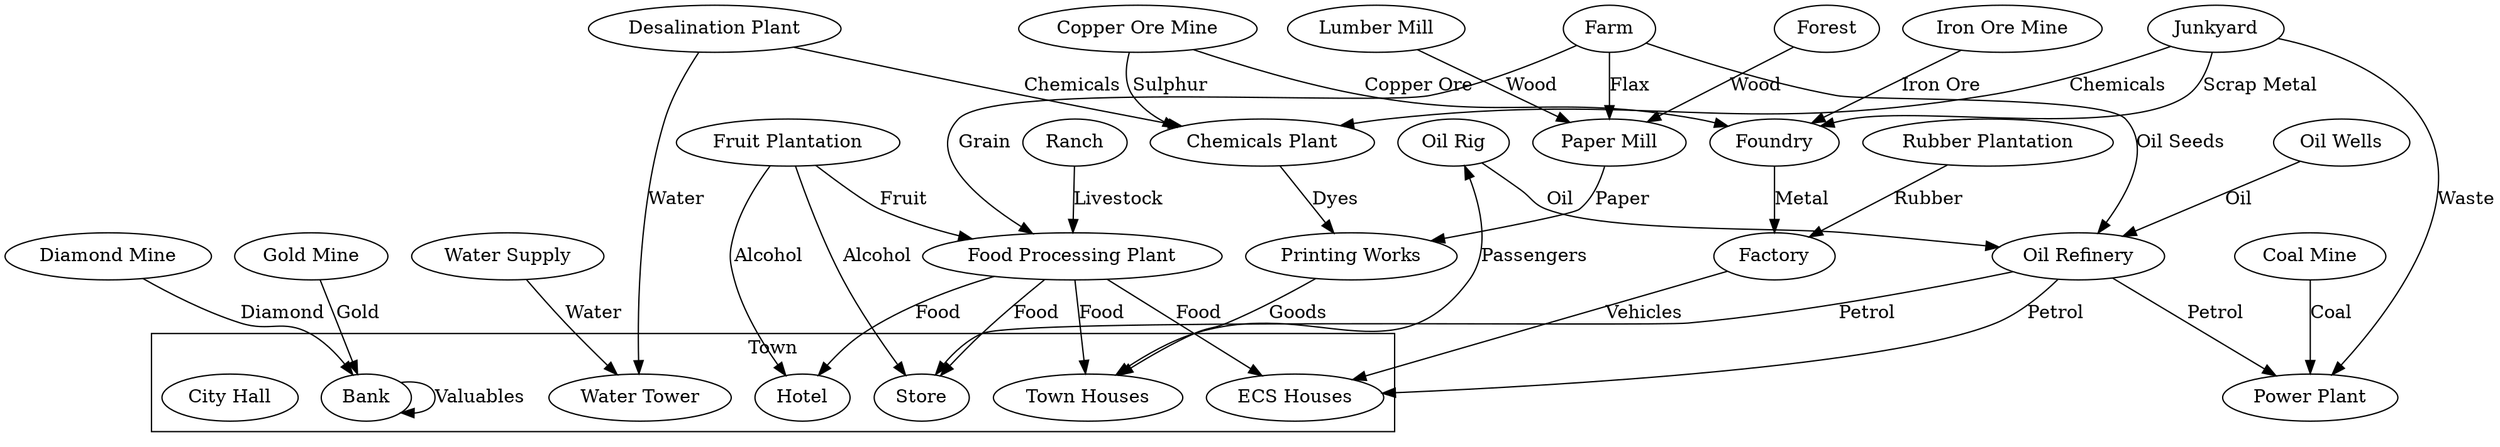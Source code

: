 strict digraph {
    compound=true
    subgraph cluster_city {
        label = "Town"
        Hotel
        "ECS Houses"
        "Town Houses" [ shape=ellipse]
        "Store"
        "Bank"
        "Water Tower"
        "City Hall"
    }
    "Coal Mine" [ shape=ellipse]
    "Power Plant" [ shape=ellipse]
    "Coal Mine" -> "Power Plant" [ label = "Coal"]
    "Oil Wells" [ shape=ellipse]
    "Oil Rig" [ shape=ellipse]
    "Oil Refinery" [ shape=ellipse]
    "Oil Wells" -> "Oil Refinery" [label = Oil]
    "Oil Rig" -> "Oil Refinery" [label = Oil]
    "Farm" [ shape=ellipse]
    "Factory"
    "Forest"
    "Lumber Mill"
    "Iron Ore Mine"
    "Foundry"
    "Paper Mill"
    "Iron Ore Mine" -> "Foundry" [label = "Iron Ore"]
    "Lumber Mill" -> "Paper Mill" [label = "Wood"]
    Forest -> "Paper Mill" [label = "Wood"]
    Farm -> "Paper Mill"  [label = "Flax"]
    "Foundry" -> Factory [label = "Metal"]
    "Food Processing Plant"
    Farm -> "Food Processing Plant"  [label = "Grain"]
    "Food Processing Plant" -> "Town Houses" [label = "Food"]
    "Copper Ore Mine"
    "Copper Ore Mine" -> "Foundry" [label = "Copper Ore"]
    "Fruit Plantation"
    "Oil Refinery" -> "Store" [label = "Petrol"]
    "Fruit Plantation" "Oil Refinery"
    "Fruit Plantation" -> "Food Processing Plant" [label = "Fruit"]
    "Food Processing Plant" -> "ECS Houses"  [label = "Food"]
    "Oil Refinery" -> "ECS Houses" [label = "Petrol"]
    "Food Processing Plant" -> Hotel [label = "Food"]
    "Rubber Plantation"
    "Rubber Plantation" Factory
    "Ranch"
    Ranch -> "Food Processing Plant" [label="Livestock"]
    "Oil Rig" -> "Town Houses"[label="Passengers", dir=both]
    "Water Supply"
    "Water Supply" -> "Water Tower" [label="Water"]
    "Desalination Plant"
    "Desalination Plant" -> "Water Tower" [label="Water"]
    "Gold Mine"
    "Diamond Mine"
    Bank -> Bank[label="Valuables"]
    "Food Processing Plant" -> "Store" [label="Food"]
    "Junkyard" -> "Foundry" [label="Scrap Metal"]
    "Fruit Plantation" -> "Store" [label="Alcohol"]
    "Fruit Plantation" -> Hotel [label="Alcohol"]
    "Oil Refinery" -> "Power Plant" [label="Petrol"]
    "Junkyard"
    "Desalination Plant" "Oil Refinery"
    "Junkyard" -> "Power Plant"[label="Waste"]
    "Junkyard" "Oil Refinery"
    Bank
    "Gold Mine" -> Bank[label="Gold"]
    "Diamond Mine" -> Bank[label="Diamond"]
    "Chemicals Plant"
    "Copper Ore Mine" -> "Chemicals Plant"[label="Sulphur"]
    "Desalination Plant" -> "Chemicals Plant" [label="Chemicals"]
    Junkyard -> "Chemicals Plant" [label="Chemicals"]
    Farm -> "Oil Refinery" [label="Oil Seeds"]
    "Rubber Plantation" -> Factory [label=Rubber]
    "Printing Works"
    "Paper Mill" -> "Printing Works" [label=Paper]
    "Chemicals Plant" -> "Printing Works" [label=Dyes]
    "Printing Works" -> "Town Houses" [label=Goods]
    Factory -> "ECS Houses" [label=Vehicles]
}